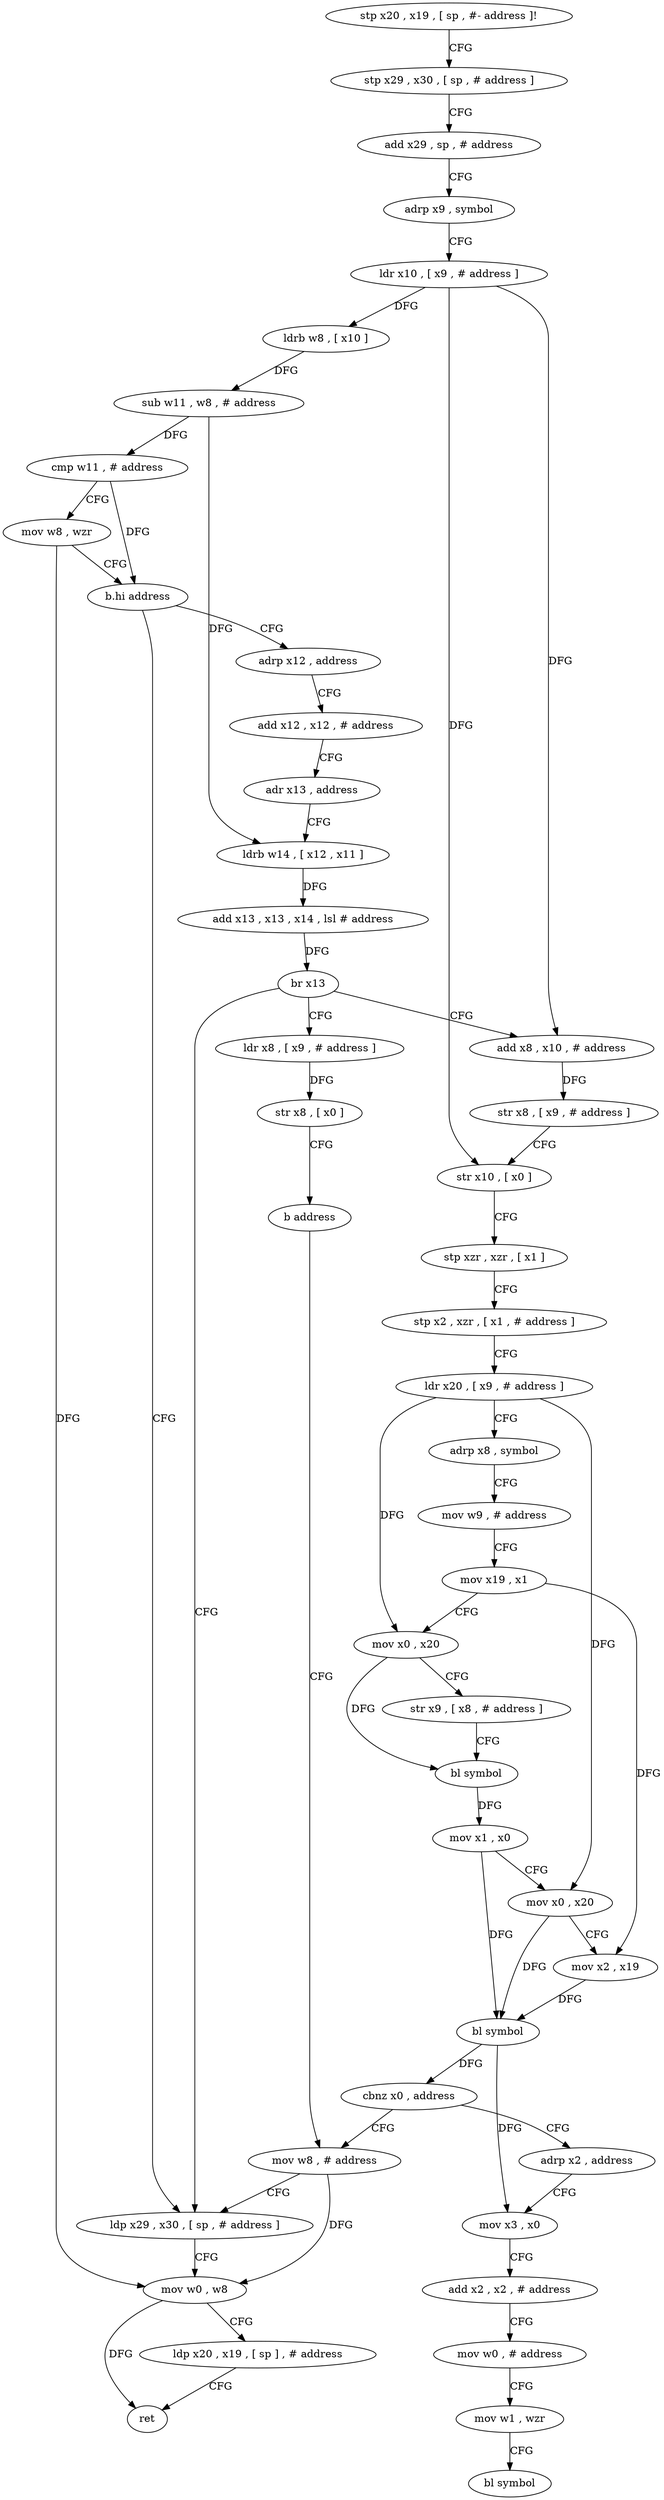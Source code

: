 digraph "func" {
"4203620" [label = "stp x20 , x19 , [ sp , #- address ]!" ]
"4203624" [label = "stp x29 , x30 , [ sp , # address ]" ]
"4203628" [label = "add x29 , sp , # address" ]
"4203632" [label = "adrp x9 , symbol" ]
"4203636" [label = "ldr x10 , [ x9 , # address ]" ]
"4203640" [label = "ldrb w8 , [ x10 ]" ]
"4203644" [label = "sub w11 , w8 , # address" ]
"4203648" [label = "cmp w11 , # address" ]
"4203652" [label = "mov w8 , wzr" ]
"4203656" [label = "b.hi address" ]
"4203768" [label = "ldp x29 , x30 , [ sp , # address ]" ]
"4203660" [label = "adrp x12 , address" ]
"4203772" [label = "mov w0 , w8" ]
"4203776" [label = "ldp x20 , x19 , [ sp ] , # address" ]
"4203780" [label = "ret" ]
"4203664" [label = "add x12 , x12 , # address" ]
"4203668" [label = "adr x13 , address" ]
"4203672" [label = "ldrb w14 , [ x12 , x11 ]" ]
"4203676" [label = "add x13 , x13 , x14 , lsl # address" ]
"4203680" [label = "br x13" ]
"4203684" [label = "ldr x8 , [ x9 , # address ]" ]
"4203696" [label = "add x8 , x10 , # address" ]
"4203688" [label = "str x8 , [ x0 ]" ]
"4203692" [label = "b address" ]
"4203764" [label = "mov w8 , # address" ]
"4203700" [label = "str x8 , [ x9 , # address ]" ]
"4203704" [label = "str x10 , [ x0 ]" ]
"4203708" [label = "stp xzr , xzr , [ x1 ]" ]
"4203712" [label = "stp x2 , xzr , [ x1 , # address ]" ]
"4203716" [label = "ldr x20 , [ x9 , # address ]" ]
"4203720" [label = "adrp x8 , symbol" ]
"4203724" [label = "mov w9 , # address" ]
"4203728" [label = "mov x19 , x1" ]
"4203732" [label = "mov x0 , x20" ]
"4203736" [label = "str x9 , [ x8 , # address ]" ]
"4203740" [label = "bl symbol" ]
"4203744" [label = "mov x1 , x0" ]
"4203748" [label = "mov x0 , x20" ]
"4203752" [label = "mov x2 , x19" ]
"4203756" [label = "bl symbol" ]
"4203760" [label = "cbnz x0 , address" ]
"4203784" [label = "adrp x2 , address" ]
"4203788" [label = "mov x3 , x0" ]
"4203792" [label = "add x2 , x2 , # address" ]
"4203796" [label = "mov w0 , # address" ]
"4203800" [label = "mov w1 , wzr" ]
"4203804" [label = "bl symbol" ]
"4203620" -> "4203624" [ label = "CFG" ]
"4203624" -> "4203628" [ label = "CFG" ]
"4203628" -> "4203632" [ label = "CFG" ]
"4203632" -> "4203636" [ label = "CFG" ]
"4203636" -> "4203640" [ label = "DFG" ]
"4203636" -> "4203696" [ label = "DFG" ]
"4203636" -> "4203704" [ label = "DFG" ]
"4203640" -> "4203644" [ label = "DFG" ]
"4203644" -> "4203648" [ label = "DFG" ]
"4203644" -> "4203672" [ label = "DFG" ]
"4203648" -> "4203652" [ label = "CFG" ]
"4203648" -> "4203656" [ label = "DFG" ]
"4203652" -> "4203656" [ label = "CFG" ]
"4203652" -> "4203772" [ label = "DFG" ]
"4203656" -> "4203768" [ label = "CFG" ]
"4203656" -> "4203660" [ label = "CFG" ]
"4203768" -> "4203772" [ label = "CFG" ]
"4203660" -> "4203664" [ label = "CFG" ]
"4203772" -> "4203776" [ label = "CFG" ]
"4203772" -> "4203780" [ label = "DFG" ]
"4203776" -> "4203780" [ label = "CFG" ]
"4203664" -> "4203668" [ label = "CFG" ]
"4203668" -> "4203672" [ label = "CFG" ]
"4203672" -> "4203676" [ label = "DFG" ]
"4203676" -> "4203680" [ label = "DFG" ]
"4203680" -> "4203684" [ label = "CFG" ]
"4203680" -> "4203696" [ label = "CFG" ]
"4203680" -> "4203768" [ label = "CFG" ]
"4203684" -> "4203688" [ label = "DFG" ]
"4203696" -> "4203700" [ label = "DFG" ]
"4203688" -> "4203692" [ label = "CFG" ]
"4203692" -> "4203764" [ label = "CFG" ]
"4203764" -> "4203768" [ label = "CFG" ]
"4203764" -> "4203772" [ label = "DFG" ]
"4203700" -> "4203704" [ label = "CFG" ]
"4203704" -> "4203708" [ label = "CFG" ]
"4203708" -> "4203712" [ label = "CFG" ]
"4203712" -> "4203716" [ label = "CFG" ]
"4203716" -> "4203720" [ label = "CFG" ]
"4203716" -> "4203732" [ label = "DFG" ]
"4203716" -> "4203748" [ label = "DFG" ]
"4203720" -> "4203724" [ label = "CFG" ]
"4203724" -> "4203728" [ label = "CFG" ]
"4203728" -> "4203732" [ label = "CFG" ]
"4203728" -> "4203752" [ label = "DFG" ]
"4203732" -> "4203736" [ label = "CFG" ]
"4203732" -> "4203740" [ label = "DFG" ]
"4203736" -> "4203740" [ label = "CFG" ]
"4203740" -> "4203744" [ label = "DFG" ]
"4203744" -> "4203748" [ label = "CFG" ]
"4203744" -> "4203756" [ label = "DFG" ]
"4203748" -> "4203752" [ label = "CFG" ]
"4203748" -> "4203756" [ label = "DFG" ]
"4203752" -> "4203756" [ label = "DFG" ]
"4203756" -> "4203760" [ label = "DFG" ]
"4203756" -> "4203788" [ label = "DFG" ]
"4203760" -> "4203784" [ label = "CFG" ]
"4203760" -> "4203764" [ label = "CFG" ]
"4203784" -> "4203788" [ label = "CFG" ]
"4203788" -> "4203792" [ label = "CFG" ]
"4203792" -> "4203796" [ label = "CFG" ]
"4203796" -> "4203800" [ label = "CFG" ]
"4203800" -> "4203804" [ label = "CFG" ]
}
